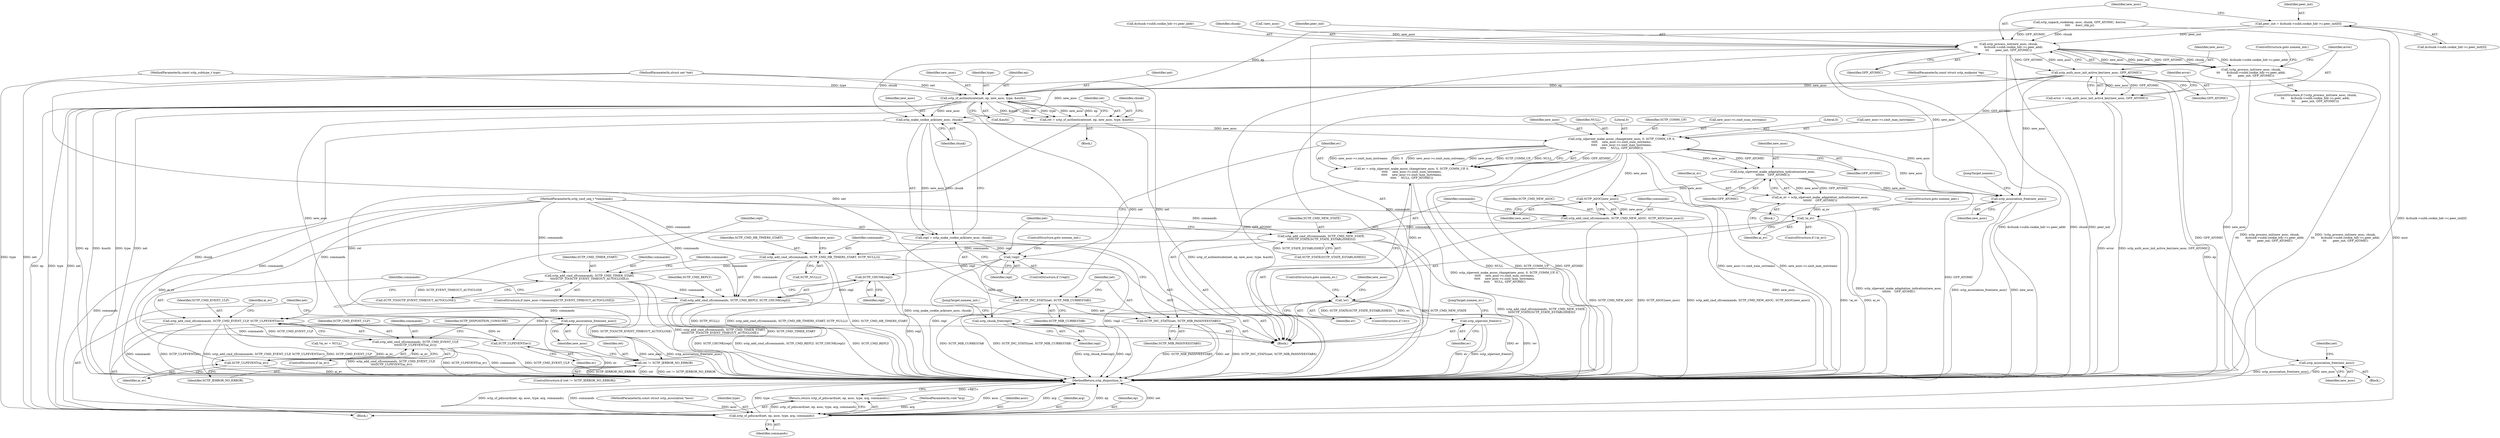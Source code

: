 digraph "0_linux_ec0223ec48a90cb605244b45f7c62de856403729@array" {
"1000285" [label="(Call,peer_init = &chunk->subh.cookie_hdr->c.peer_init[0])"];
"1000301" [label="(Call,sctp_process_init(new_asoc, chunk,\n\t\t\t       &chunk->subh.cookie_hdr->c.peer_addr,\n\t\t\t       peer_init, GFP_ATOMIC))"];
"1000300" [label="(Call,!sctp_process_init(new_asoc, chunk,\n\t\t\t       &chunk->subh.cookie_hdr->c.peer_addr,\n\t\t\t       peer_init, GFP_ATOMIC))"];
"1000319" [label="(Call,sctp_auth_asoc_init_active_key(new_asoc, GFP_ATOMIC))"];
"1000317" [label="(Call,error = sctp_auth_asoc_init_active_key(new_asoc, GFP_ATOMIC))"];
"1000351" [label="(Call,sctp_association_free(new_asoc))"];
"1000409" [label="(Call,sctp_sf_authenticate(net, ep, new_asoc, type, &auth))"];
"1000407" [label="(Call,ret = sctp_sf_authenticate(net, ep, new_asoc, type, &auth))"];
"1000421" [label="(Call,ret != SCTP_IERROR_NO_ERROR)"];
"1000425" [label="(Call,sctp_association_free(new_asoc))"];
"1000428" [label="(Call,sctp_sf_pdiscard(net, ep, asoc, type, arg, commands))"];
"1000427" [label="(Return,return sctp_sf_pdiscard(net, ep, asoc, type, arg, commands);)"];
"1000437" [label="(Call,sctp_make_cookie_ack(new_asoc, chunk))"];
"1000435" [label="(Call,repl = sctp_make_cookie_ack(new_asoc, chunk))"];
"1000441" [label="(Call,!repl)"];
"1000517" [label="(Call,SCTP_CHUNK(repl))"];
"1000514" [label="(Call,sctp_add_cmd_sf(commands, SCTP_CMD_REPLY, SCTP_CHUNK(repl)))"];
"1000519" [label="(Call,sctp_add_cmd_sf(commands, SCTP_CMD_EVENT_ULP, SCTP_ULPEVENT(ev)))"];
"1000526" [label="(Call,sctp_add_cmd_sf(commands, SCTP_CMD_EVENT_ULP,\n\t\t\t\tSCTP_ULPEVENT(ai_ev)))"];
"1000537" [label="(Call,sctp_chunk_free(repl))"];
"1000446" [label="(Call,sctp_ulpevent_make_assoc_change(new_asoc, 0, SCTP_COMM_UP, 0,\n\t\t\t\t\t     new_asoc->c.sinit_num_ostreams,\n\t\t\t\t\t     new_asoc->c.sinit_max_instreams,\n\t\t\t\t\t     NULL, GFP_ATOMIC))"];
"1000444" [label="(Call,ev = sctp_ulpevent_make_assoc_change(new_asoc, 0, SCTP_COMM_UP, 0,\n\t\t\t\t\t     new_asoc->c.sinit_num_ostreams,\n\t\t\t\t\t     new_asoc->c.sinit_max_instreams,\n\t\t\t\t\t     NULL, GFP_ATOMIC))"];
"1000464" [label="(Call,!ev)"];
"1000522" [label="(Call,SCTP_ULPEVENT(ev))"];
"1000534" [label="(Call,sctp_ulpevent_free(ev))"];
"1000476" [label="(Call,sctp_ulpevent_make_adaptation_indication(new_asoc,\n\t\t\t\t\t\t\t    GFP_ATOMIC))"];
"1000474" [label="(Call,ai_ev = sctp_ulpevent_make_adaptation_indication(new_asoc,\n\t\t\t\t\t\t\t    GFP_ATOMIC))"];
"1000480" [label="(Call,!ai_ev)"];
"1000529" [label="(Call,SCTP_ULPEVENT(ai_ev))"];
"1000486" [label="(Call,SCTP_ASOC(new_asoc))"];
"1000483" [label="(Call,sctp_add_cmd_sf(commands, SCTP_CMD_NEW_ASOC, SCTP_ASOC(new_asoc)))"];
"1000488" [label="(Call,sctp_add_cmd_sf(commands, SCTP_CMD_NEW_STATE,\n\t\t\tSCTP_STATE(SCTP_STATE_ESTABLISHED)))"];
"1000499" [label="(Call,sctp_add_cmd_sf(commands, SCTP_CMD_HB_TIMERS_START, SCTP_NULL()))"];
"1000509" [label="(Call,sctp_add_cmd_sf(commands, SCTP_CMD_TIMER_START,\n\t\t\t\tSCTP_TO(SCTP_EVENT_TIMEOUT_AUTOCLOSE)))"];
"1000540" [label="(Call,sctp_association_free(new_asoc))"];
"1000493" [label="(Call,SCTP_INC_STATS(net, SCTP_MIB_CURRESTAB))"];
"1000496" [label="(Call,SCTP_INC_STATS(net, SCTP_MIB_PASSIVEESTABS))"];
"1000408" [label="(Identifier,ret)"];
"1000498" [label="(Identifier,SCTP_MIB_PASSIVEESTABS)"];
"1000422" [label="(Identifier,ret)"];
"1000499" [label="(Call,sctp_add_cmd_sf(commands, SCTP_CMD_HB_TIMERS_START, SCTP_NULL()))"];
"1000520" [label="(Identifier,commands)"];
"1000444" [label="(Call,ev = sctp_ulpevent_make_assoc_change(new_asoc, 0, SCTP_COMM_UP, 0,\n\t\t\t\t\t     new_asoc->c.sinit_num_ostreams,\n\t\t\t\t\t     new_asoc->c.sinit_max_instreams,\n\t\t\t\t\t     NULL, GFP_ATOMIC))"];
"1000540" [label="(Call,sctp_association_free(new_asoc))"];
"1000450" [label="(Literal,0)"];
"1000434" [label="(Identifier,commands)"];
"1000479" [label="(ControlStructure,if (!ai_ev))"];
"1000241" [label="(Call,sctp_unpack_cookie(ep, asoc, chunk, GFP_ATOMIC, &error,\n\t\t\t\t      &err_chk_p))"];
"1000426" [label="(Identifier,new_asoc)"];
"1000319" [label="(Call,sctp_auth_asoc_init_active_key(new_asoc, GFP_ATOMIC))"];
"1000515" [label="(Identifier,commands)"];
"1000449" [label="(Identifier,SCTP_COMM_UP)"];
"1000439" [label="(Identifier,chunk)"];
"1000512" [label="(Call,SCTP_TO(SCTP_EVENT_TIMEOUT_AUTOCLOSE))"];
"1000476" [label="(Call,sctp_ulpevent_make_adaptation_indication(new_asoc,\n\t\t\t\t\t\t\t    GFP_ATOMIC))"];
"1000318" [label="(Identifier,error)"];
"1000488" [label="(Call,sctp_add_cmd_sf(commands, SCTP_CMD_NEW_STATE,\n\t\t\tSCTP_STATE(SCTP_STATE_ESTABLISHED)))"];
"1000462" [label="(Identifier,GFP_ATOMIC)"];
"1000451" [label="(Call,new_asoc->c.sinit_num_ostreams)"];
"1000517" [label="(Call,SCTP_CHUNK(repl))"];
"1000473" [label="(Block,)"];
"1000545" [label="(MethodReturn,sctp_disposition_t)"];
"1000511" [label="(Identifier,SCTP_CMD_TIMER_START)"];
"1000285" [label="(Call,peer_init = &chunk->subh.cookie_hdr->c.peer_init[0])"];
"1000496" [label="(Call,SCTP_INC_STATS(net, SCTP_MIB_PASSIVEESTABS))"];
"1000493" [label="(Call,SCTP_INC_STATS(net, SCTP_MIB_CURRESTAB))"];
"1000352" [label="(Identifier,new_asoc)"];
"1000464" [label="(Call,!ev)"];
"1000442" [label="(Identifier,repl)"];
"1000475" [label="(Identifier,ai_ev)"];
"1000137" [label="(Call,*ai_ev = NULL)"];
"1000510" [label="(Identifier,commands)"];
"1000302" [label="(Identifier,new_asoc)"];
"1000497" [label="(Identifier,net)"];
"1000299" [label="(ControlStructure,if (!sctp_process_init(new_asoc, chunk,\n\t\t\t       &chunk->subh.cookie_hdr->c.peer_addr,\n\t\t\t       peer_init, GFP_ATOMIC)))"];
"1000537" [label="(Call,sctp_chunk_free(repl))"];
"1000477" [label="(Identifier,new_asoc)"];
"1000448" [label="(Literal,0)"];
"1000514" [label="(Call,sctp_add_cmd_sf(commands, SCTP_CMD_REPLY, SCTP_CHUNK(repl)))"];
"1000542" [label="(JumpTarget,nomem:)"];
"1000506" [label="(Identifier,new_asoc)"];
"1000494" [label="(Identifier,net)"];
"1000438" [label="(Identifier,new_asoc)"];
"1000509" [label="(Call,sctp_add_cmd_sf(commands, SCTP_CMD_TIMER_START,\n\t\t\t\tSCTP_TO(SCTP_EVENT_TIMEOUT_AUTOCLOSE)))"];
"1000414" [label="(Call,&auth)"];
"1000436" [label="(Identifier,repl)"];
"1000127" [label="(Block,)"];
"1000407" [label="(Call,ret = sctp_sf_authenticate(net, ep, new_asoc, type, &auth))"];
"1000123" [label="(MethodParameterIn,const struct sctp_association *asoc)"];
"1000435" [label="(Call,repl = sctp_make_cookie_ack(new_asoc, chunk))"];
"1000525" [label="(Identifier,ai_ev)"];
"1000524" [label="(ControlStructure,if (ai_ev))"];
"1000489" [label="(Identifier,commands)"];
"1000501" [label="(Identifier,SCTP_CMD_HB_TIMERS_START)"];
"1000532" [label="(Identifier,SCTP_DISPOSITION_CONSUME)"];
"1000481" [label="(Identifier,ai_ev)"];
"1000490" [label="(Identifier,SCTP_CMD_NEW_STATE)"];
"1000432" [label="(Identifier,type)"];
"1000346" [label="(Block,)"];
"1000521" [label="(Identifier,SCTP_CMD_EVENT_ULP)"];
"1000409" [label="(Call,sctp_sf_authenticate(net, ep, new_asoc, type, &auth))"];
"1000320" [label="(Identifier,new_asoc)"];
"1000122" [label="(MethodParameterIn,const struct sctp_endpoint *ep)"];
"1000301" [label="(Call,sctp_process_init(new_asoc, chunk,\n\t\t\t       &chunk->subh.cookie_hdr->c.peer_addr,\n\t\t\t       peer_init, GFP_ATOMIC))"];
"1000418" [label="(Identifier,chunk)"];
"1000470" [label="(Identifier,new_asoc)"];
"1000487" [label="(Identifier,new_asoc)"];
"1000503" [label="(ControlStructure,if (new_asoc->timeouts[SCTP_EVENT_TIMEOUT_AUTOCLOSE]))"];
"1000425" [label="(Call,sctp_association_free(new_asoc))"];
"1000443" [label="(ControlStructure,goto nomem_init;)"];
"1000518" [label="(Identifier,repl)"];
"1000304" [label="(Call,&chunk->subh.cookie_hdr->c.peer_addr)"];
"1000536" [label="(JumpTarget,nomem_ev:)"];
"1000329" [label="(Block,)"];
"1000126" [label="(MethodParameterIn,sctp_cmd_seq_t *commands)"];
"1000420" [label="(ControlStructure,if (ret != SCTP_IERROR_NO_ERROR))"];
"1000456" [label="(Call,new_asoc->c.sinit_max_instreams)"];
"1000483" [label="(Call,sctp_add_cmd_sf(commands, SCTP_CMD_NEW_ASOC, SCTP_ASOC(new_asoc)))"];
"1000286" [label="(Identifier,peer_init)"];
"1000411" [label="(Identifier,ep)"];
"1000486" [label="(Call,SCTP_ASOC(new_asoc))"];
"1000427" [label="(Return,return sctp_sf_pdiscard(net, ep, asoc, type, arg, commands);)"];
"1000447" [label="(Identifier,new_asoc)"];
"1000421" [label="(Call,ret != SCTP_IERROR_NO_ERROR)"];
"1000519" [label="(Call,sctp_add_cmd_sf(commands, SCTP_CMD_EVENT_ULP, SCTP_ULPEVENT(ev)))"];
"1000485" [label="(Identifier,SCTP_CMD_NEW_ASOC)"];
"1000522" [label="(Call,SCTP_ULPEVENT(ev))"];
"1000502" [label="(Call,SCTP_NULL())"];
"1000538" [label="(Identifier,repl)"];
"1000482" [label="(ControlStructure,goto nomem_aiev;)"];
"1000516" [label="(Identifier,SCTP_CMD_REPLY)"];
"1000528" [label="(Identifier,SCTP_CMD_EVENT_ULP)"];
"1000530" [label="(Identifier,ai_ev)"];
"1000125" [label="(MethodParameterIn,void *arg)"];
"1000474" [label="(Call,ai_ev = sctp_ulpevent_make_adaptation_indication(new_asoc,\n\t\t\t\t\t\t\t    GFP_ATOMIC))"];
"1000429" [label="(Identifier,net)"];
"1000351" [label="(Call,sctp_association_free(new_asoc))"];
"1000437" [label="(Call,sctp_make_cookie_ack(new_asoc, chunk))"];
"1000529" [label="(Call,SCTP_ULPEVENT(ai_ev))"];
"1000431" [label="(Identifier,asoc)"];
"1000323" [label="(Identifier,error)"];
"1000480" [label="(Call,!ai_ev)"];
"1000446" [label="(Call,sctp_ulpevent_make_assoc_change(new_asoc, 0, SCTP_COMM_UP, 0,\n\t\t\t\t\t     new_asoc->c.sinit_num_ostreams,\n\t\t\t\t\t     new_asoc->c.sinit_max_instreams,\n\t\t\t\t\t     NULL, GFP_ATOMIC))"];
"1000410" [label="(Identifier,net)"];
"1000303" [label="(Identifier,chunk)"];
"1000539" [label="(JumpTarget,nomem_init:)"];
"1000461" [label="(Identifier,NULL)"];
"1000445" [label="(Identifier,ev)"];
"1000317" [label="(Call,error = sctp_auth_asoc_init_active_key(new_asoc, GFP_ATOMIC))"];
"1000463" [label="(ControlStructure,if (!ev))"];
"1000124" [label="(MethodParameterIn,const sctp_subtype_t type)"];
"1000484" [label="(Identifier,commands)"];
"1000466" [label="(ControlStructure,goto nomem_ev;)"];
"1000500" [label="(Identifier,commands)"];
"1000412" [label="(Identifier,new_asoc)"];
"1000526" [label="(Call,sctp_add_cmd_sf(commands, SCTP_CMD_EVENT_ULP,\n\t\t\t\tSCTP_ULPEVENT(ai_ev)))"];
"1000433" [label="(Identifier,arg)"];
"1000535" [label="(Identifier,ev)"];
"1000441" [label="(Call,!repl)"];
"1000534" [label="(Call,sctp_ulpevent_free(ev))"];
"1000121" [label="(MethodParameterIn,struct net *net)"];
"1000287" [label="(Call,&chunk->subh.cookie_hdr->c.peer_init[0])"];
"1000541" [label="(Identifier,new_asoc)"];
"1000495" [label="(Identifier,SCTP_MIB_CURRESTAB)"];
"1000527" [label="(Identifier,commands)"];
"1000423" [label="(Identifier,SCTP_IERROR_NO_ERROR)"];
"1000355" [label="(Identifier,net)"];
"1000315" [label="(Identifier,GFP_ATOMIC)"];
"1000523" [label="(Identifier,ev)"];
"1000478" [label="(Identifier,GFP_ATOMIC)"];
"1000300" [label="(Call,!sctp_process_init(new_asoc, chunk,\n\t\t\t       &chunk->subh.cookie_hdr->c.peer_addr,\n\t\t\t       peer_init, GFP_ATOMIC))"];
"1000316" [label="(ControlStructure,goto nomem_init;)"];
"1000491" [label="(Call,SCTP_STATE(SCTP_STATE_ESTABLISHED))"];
"1000440" [label="(ControlStructure,if (!repl))"];
"1000424" [label="(Block,)"];
"1000251" [label="(Call,!new_asoc)"];
"1000428" [label="(Call,sctp_sf_pdiscard(net, ep, asoc, type, arg, commands))"];
"1000314" [label="(Identifier,peer_init)"];
"1000413" [label="(Identifier,type)"];
"1000321" [label="(Identifier,GFP_ATOMIC)"];
"1000465" [label="(Identifier,ev)"];
"1000430" [label="(Identifier,ep)"];
"1000285" -> "1000127"  [label="AST: "];
"1000285" -> "1000287"  [label="CFG: "];
"1000286" -> "1000285"  [label="AST: "];
"1000287" -> "1000285"  [label="AST: "];
"1000302" -> "1000285"  [label="CFG: "];
"1000285" -> "1000545"  [label="DDG: &chunk->subh.cookie_hdr->c.peer_init[0]"];
"1000285" -> "1000301"  [label="DDG: peer_init"];
"1000301" -> "1000300"  [label="AST: "];
"1000301" -> "1000315"  [label="CFG: "];
"1000302" -> "1000301"  [label="AST: "];
"1000303" -> "1000301"  [label="AST: "];
"1000304" -> "1000301"  [label="AST: "];
"1000314" -> "1000301"  [label="AST: "];
"1000315" -> "1000301"  [label="AST: "];
"1000300" -> "1000301"  [label="CFG: "];
"1000301" -> "1000545"  [label="DDG: GFP_ATOMIC"];
"1000301" -> "1000545"  [label="DDG: &chunk->subh.cookie_hdr->c.peer_addr"];
"1000301" -> "1000545"  [label="DDG: chunk"];
"1000301" -> "1000545"  [label="DDG: peer_init"];
"1000301" -> "1000300"  [label="DDG: new_asoc"];
"1000301" -> "1000300"  [label="DDG: peer_init"];
"1000301" -> "1000300"  [label="DDG: GFP_ATOMIC"];
"1000301" -> "1000300"  [label="DDG: chunk"];
"1000301" -> "1000300"  [label="DDG: &chunk->subh.cookie_hdr->c.peer_addr"];
"1000251" -> "1000301"  [label="DDG: new_asoc"];
"1000241" -> "1000301"  [label="DDG: chunk"];
"1000241" -> "1000301"  [label="DDG: GFP_ATOMIC"];
"1000301" -> "1000319"  [label="DDG: new_asoc"];
"1000301" -> "1000319"  [label="DDG: GFP_ATOMIC"];
"1000301" -> "1000437"  [label="DDG: chunk"];
"1000301" -> "1000540"  [label="DDG: new_asoc"];
"1000300" -> "1000299"  [label="AST: "];
"1000316" -> "1000300"  [label="CFG: "];
"1000318" -> "1000300"  [label="CFG: "];
"1000300" -> "1000545"  [label="DDG: sctp_process_init(new_asoc, chunk,\n\t\t\t       &chunk->subh.cookie_hdr->c.peer_addr,\n\t\t\t       peer_init, GFP_ATOMIC)"];
"1000300" -> "1000545"  [label="DDG: !sctp_process_init(new_asoc, chunk,\n\t\t\t       &chunk->subh.cookie_hdr->c.peer_addr,\n\t\t\t       peer_init, GFP_ATOMIC)"];
"1000319" -> "1000317"  [label="AST: "];
"1000319" -> "1000321"  [label="CFG: "];
"1000320" -> "1000319"  [label="AST: "];
"1000321" -> "1000319"  [label="AST: "];
"1000317" -> "1000319"  [label="CFG: "];
"1000319" -> "1000545"  [label="DDG: GFP_ATOMIC"];
"1000319" -> "1000317"  [label="DDG: new_asoc"];
"1000319" -> "1000317"  [label="DDG: GFP_ATOMIC"];
"1000319" -> "1000351"  [label="DDG: new_asoc"];
"1000319" -> "1000409"  [label="DDG: new_asoc"];
"1000319" -> "1000437"  [label="DDG: new_asoc"];
"1000319" -> "1000446"  [label="DDG: GFP_ATOMIC"];
"1000319" -> "1000540"  [label="DDG: new_asoc"];
"1000317" -> "1000127"  [label="AST: "];
"1000318" -> "1000317"  [label="AST: "];
"1000323" -> "1000317"  [label="CFG: "];
"1000317" -> "1000545"  [label="DDG: error"];
"1000317" -> "1000545"  [label="DDG: sctp_auth_asoc_init_active_key(new_asoc, GFP_ATOMIC)"];
"1000351" -> "1000346"  [label="AST: "];
"1000351" -> "1000352"  [label="CFG: "];
"1000352" -> "1000351"  [label="AST: "];
"1000355" -> "1000351"  [label="CFG: "];
"1000351" -> "1000545"  [label="DDG: sctp_association_free(new_asoc)"];
"1000351" -> "1000545"  [label="DDG: new_asoc"];
"1000409" -> "1000407"  [label="AST: "];
"1000409" -> "1000414"  [label="CFG: "];
"1000410" -> "1000409"  [label="AST: "];
"1000411" -> "1000409"  [label="AST: "];
"1000412" -> "1000409"  [label="AST: "];
"1000413" -> "1000409"  [label="AST: "];
"1000414" -> "1000409"  [label="AST: "];
"1000407" -> "1000409"  [label="CFG: "];
"1000409" -> "1000545"  [label="DDG: ep"];
"1000409" -> "1000545"  [label="DDG: &auth"];
"1000409" -> "1000545"  [label="DDG: type"];
"1000409" -> "1000545"  [label="DDG: net"];
"1000409" -> "1000407"  [label="DDG: &auth"];
"1000409" -> "1000407"  [label="DDG: net"];
"1000409" -> "1000407"  [label="DDG: type"];
"1000409" -> "1000407"  [label="DDG: new_asoc"];
"1000409" -> "1000407"  [label="DDG: ep"];
"1000121" -> "1000409"  [label="DDG: net"];
"1000241" -> "1000409"  [label="DDG: ep"];
"1000122" -> "1000409"  [label="DDG: ep"];
"1000124" -> "1000409"  [label="DDG: type"];
"1000409" -> "1000425"  [label="DDG: new_asoc"];
"1000409" -> "1000428"  [label="DDG: net"];
"1000409" -> "1000428"  [label="DDG: ep"];
"1000409" -> "1000428"  [label="DDG: type"];
"1000409" -> "1000437"  [label="DDG: new_asoc"];
"1000409" -> "1000493"  [label="DDG: net"];
"1000407" -> "1000329"  [label="AST: "];
"1000408" -> "1000407"  [label="AST: "];
"1000418" -> "1000407"  [label="CFG: "];
"1000407" -> "1000545"  [label="DDG: sctp_sf_authenticate(net, ep, new_asoc, type, &auth)"];
"1000407" -> "1000421"  [label="DDG: ret"];
"1000421" -> "1000420"  [label="AST: "];
"1000421" -> "1000423"  [label="CFG: "];
"1000422" -> "1000421"  [label="AST: "];
"1000423" -> "1000421"  [label="AST: "];
"1000426" -> "1000421"  [label="CFG: "];
"1000436" -> "1000421"  [label="CFG: "];
"1000421" -> "1000545"  [label="DDG: SCTP_IERROR_NO_ERROR"];
"1000421" -> "1000545"  [label="DDG: ret"];
"1000421" -> "1000545"  [label="DDG: ret != SCTP_IERROR_NO_ERROR"];
"1000425" -> "1000424"  [label="AST: "];
"1000425" -> "1000426"  [label="CFG: "];
"1000426" -> "1000425"  [label="AST: "];
"1000429" -> "1000425"  [label="CFG: "];
"1000425" -> "1000545"  [label="DDG: new_asoc"];
"1000425" -> "1000545"  [label="DDG: sctp_association_free(new_asoc)"];
"1000428" -> "1000427"  [label="AST: "];
"1000428" -> "1000434"  [label="CFG: "];
"1000429" -> "1000428"  [label="AST: "];
"1000430" -> "1000428"  [label="AST: "];
"1000431" -> "1000428"  [label="AST: "];
"1000432" -> "1000428"  [label="AST: "];
"1000433" -> "1000428"  [label="AST: "];
"1000434" -> "1000428"  [label="AST: "];
"1000427" -> "1000428"  [label="CFG: "];
"1000428" -> "1000545"  [label="DDG: sctp_sf_pdiscard(net, ep, asoc, type, arg, commands)"];
"1000428" -> "1000545"  [label="DDG: commands"];
"1000428" -> "1000545"  [label="DDG: type"];
"1000428" -> "1000545"  [label="DDG: asoc"];
"1000428" -> "1000545"  [label="DDG: arg"];
"1000428" -> "1000545"  [label="DDG: ep"];
"1000428" -> "1000545"  [label="DDG: net"];
"1000428" -> "1000427"  [label="DDG: sctp_sf_pdiscard(net, ep, asoc, type, arg, commands)"];
"1000121" -> "1000428"  [label="DDG: net"];
"1000122" -> "1000428"  [label="DDG: ep"];
"1000241" -> "1000428"  [label="DDG: asoc"];
"1000123" -> "1000428"  [label="DDG: asoc"];
"1000124" -> "1000428"  [label="DDG: type"];
"1000125" -> "1000428"  [label="DDG: arg"];
"1000126" -> "1000428"  [label="DDG: commands"];
"1000427" -> "1000424"  [label="AST: "];
"1000545" -> "1000427"  [label="CFG: "];
"1000427" -> "1000545"  [label="DDG: <RET>"];
"1000437" -> "1000435"  [label="AST: "];
"1000437" -> "1000439"  [label="CFG: "];
"1000438" -> "1000437"  [label="AST: "];
"1000439" -> "1000437"  [label="AST: "];
"1000435" -> "1000437"  [label="CFG: "];
"1000437" -> "1000545"  [label="DDG: chunk"];
"1000437" -> "1000435"  [label="DDG: new_asoc"];
"1000437" -> "1000435"  [label="DDG: chunk"];
"1000437" -> "1000446"  [label="DDG: new_asoc"];
"1000437" -> "1000540"  [label="DDG: new_asoc"];
"1000435" -> "1000127"  [label="AST: "];
"1000436" -> "1000435"  [label="AST: "];
"1000442" -> "1000435"  [label="CFG: "];
"1000435" -> "1000545"  [label="DDG: sctp_make_cookie_ack(new_asoc, chunk)"];
"1000435" -> "1000441"  [label="DDG: repl"];
"1000441" -> "1000440"  [label="AST: "];
"1000441" -> "1000442"  [label="CFG: "];
"1000442" -> "1000441"  [label="AST: "];
"1000443" -> "1000441"  [label="CFG: "];
"1000445" -> "1000441"  [label="CFG: "];
"1000441" -> "1000545"  [label="DDG: repl"];
"1000441" -> "1000545"  [label="DDG: !repl"];
"1000441" -> "1000517"  [label="DDG: repl"];
"1000441" -> "1000537"  [label="DDG: repl"];
"1000517" -> "1000514"  [label="AST: "];
"1000517" -> "1000518"  [label="CFG: "];
"1000518" -> "1000517"  [label="AST: "];
"1000514" -> "1000517"  [label="CFG: "];
"1000517" -> "1000545"  [label="DDG: repl"];
"1000517" -> "1000514"  [label="DDG: repl"];
"1000514" -> "1000127"  [label="AST: "];
"1000515" -> "1000514"  [label="AST: "];
"1000516" -> "1000514"  [label="AST: "];
"1000520" -> "1000514"  [label="CFG: "];
"1000514" -> "1000545"  [label="DDG: sctp_add_cmd_sf(commands, SCTP_CMD_REPLY, SCTP_CHUNK(repl))"];
"1000514" -> "1000545"  [label="DDG: SCTP_CMD_REPLY"];
"1000514" -> "1000545"  [label="DDG: SCTP_CHUNK(repl)"];
"1000499" -> "1000514"  [label="DDG: commands"];
"1000509" -> "1000514"  [label="DDG: commands"];
"1000126" -> "1000514"  [label="DDG: commands"];
"1000514" -> "1000519"  [label="DDG: commands"];
"1000519" -> "1000127"  [label="AST: "];
"1000519" -> "1000522"  [label="CFG: "];
"1000520" -> "1000519"  [label="AST: "];
"1000521" -> "1000519"  [label="AST: "];
"1000522" -> "1000519"  [label="AST: "];
"1000525" -> "1000519"  [label="CFG: "];
"1000519" -> "1000545"  [label="DDG: commands"];
"1000519" -> "1000545"  [label="DDG: SCTP_ULPEVENT(ev)"];
"1000519" -> "1000545"  [label="DDG: sctp_add_cmd_sf(commands, SCTP_CMD_EVENT_ULP, SCTP_ULPEVENT(ev))"];
"1000519" -> "1000545"  [label="DDG: SCTP_CMD_EVENT_ULP"];
"1000126" -> "1000519"  [label="DDG: commands"];
"1000522" -> "1000519"  [label="DDG: ev"];
"1000519" -> "1000526"  [label="DDG: commands"];
"1000519" -> "1000526"  [label="DDG: SCTP_CMD_EVENT_ULP"];
"1000526" -> "1000524"  [label="AST: "];
"1000526" -> "1000529"  [label="CFG: "];
"1000527" -> "1000526"  [label="AST: "];
"1000528" -> "1000526"  [label="AST: "];
"1000529" -> "1000526"  [label="AST: "];
"1000532" -> "1000526"  [label="CFG: "];
"1000526" -> "1000545"  [label="DDG: SCTP_CMD_EVENT_ULP"];
"1000526" -> "1000545"  [label="DDG: sctp_add_cmd_sf(commands, SCTP_CMD_EVENT_ULP,\n\t\t\t\tSCTP_ULPEVENT(ai_ev))"];
"1000526" -> "1000545"  [label="DDG: SCTP_ULPEVENT(ai_ev)"];
"1000526" -> "1000545"  [label="DDG: commands"];
"1000126" -> "1000526"  [label="DDG: commands"];
"1000529" -> "1000526"  [label="DDG: ai_ev"];
"1000537" -> "1000127"  [label="AST: "];
"1000537" -> "1000538"  [label="CFG: "];
"1000538" -> "1000537"  [label="AST: "];
"1000539" -> "1000537"  [label="CFG: "];
"1000537" -> "1000545"  [label="DDG: repl"];
"1000537" -> "1000545"  [label="DDG: sctp_chunk_free(repl)"];
"1000446" -> "1000444"  [label="AST: "];
"1000446" -> "1000462"  [label="CFG: "];
"1000447" -> "1000446"  [label="AST: "];
"1000448" -> "1000446"  [label="AST: "];
"1000449" -> "1000446"  [label="AST: "];
"1000450" -> "1000446"  [label="AST: "];
"1000451" -> "1000446"  [label="AST: "];
"1000456" -> "1000446"  [label="AST: "];
"1000461" -> "1000446"  [label="AST: "];
"1000462" -> "1000446"  [label="AST: "];
"1000444" -> "1000446"  [label="CFG: "];
"1000446" -> "1000545"  [label="DDG: NULL"];
"1000446" -> "1000545"  [label="DDG: SCTP_COMM_UP"];
"1000446" -> "1000545"  [label="DDG: GFP_ATOMIC"];
"1000446" -> "1000545"  [label="DDG: new_asoc->c.sinit_num_ostreams"];
"1000446" -> "1000545"  [label="DDG: new_asoc->c.sinit_max_instreams"];
"1000446" -> "1000444"  [label="DDG: GFP_ATOMIC"];
"1000446" -> "1000444"  [label="DDG: new_asoc->c.sinit_max_instreams"];
"1000446" -> "1000444"  [label="DDG: 0"];
"1000446" -> "1000444"  [label="DDG: new_asoc->c.sinit_num_ostreams"];
"1000446" -> "1000444"  [label="DDG: new_asoc"];
"1000446" -> "1000444"  [label="DDG: SCTP_COMM_UP"];
"1000446" -> "1000444"  [label="DDG: NULL"];
"1000446" -> "1000476"  [label="DDG: new_asoc"];
"1000446" -> "1000476"  [label="DDG: GFP_ATOMIC"];
"1000446" -> "1000486"  [label="DDG: new_asoc"];
"1000446" -> "1000540"  [label="DDG: new_asoc"];
"1000444" -> "1000127"  [label="AST: "];
"1000445" -> "1000444"  [label="AST: "];
"1000465" -> "1000444"  [label="CFG: "];
"1000444" -> "1000545"  [label="DDG: sctp_ulpevent_make_assoc_change(new_asoc, 0, SCTP_COMM_UP, 0,\n\t\t\t\t\t     new_asoc->c.sinit_num_ostreams,\n\t\t\t\t\t     new_asoc->c.sinit_max_instreams,\n\t\t\t\t\t     NULL, GFP_ATOMIC)"];
"1000444" -> "1000464"  [label="DDG: ev"];
"1000464" -> "1000463"  [label="AST: "];
"1000464" -> "1000465"  [label="CFG: "];
"1000465" -> "1000464"  [label="AST: "];
"1000466" -> "1000464"  [label="CFG: "];
"1000470" -> "1000464"  [label="CFG: "];
"1000464" -> "1000545"  [label="DDG: ev"];
"1000464" -> "1000545"  [label="DDG: !ev"];
"1000464" -> "1000522"  [label="DDG: ev"];
"1000464" -> "1000534"  [label="DDG: ev"];
"1000522" -> "1000523"  [label="CFG: "];
"1000523" -> "1000522"  [label="AST: "];
"1000522" -> "1000545"  [label="DDG: ev"];
"1000534" -> "1000127"  [label="AST: "];
"1000534" -> "1000535"  [label="CFG: "];
"1000535" -> "1000534"  [label="AST: "];
"1000536" -> "1000534"  [label="CFG: "];
"1000534" -> "1000545"  [label="DDG: sctp_ulpevent_free(ev)"];
"1000534" -> "1000545"  [label="DDG: ev"];
"1000476" -> "1000474"  [label="AST: "];
"1000476" -> "1000478"  [label="CFG: "];
"1000477" -> "1000476"  [label="AST: "];
"1000478" -> "1000476"  [label="AST: "];
"1000474" -> "1000476"  [label="CFG: "];
"1000476" -> "1000545"  [label="DDG: GFP_ATOMIC"];
"1000476" -> "1000474"  [label="DDG: new_asoc"];
"1000476" -> "1000474"  [label="DDG: GFP_ATOMIC"];
"1000476" -> "1000486"  [label="DDG: new_asoc"];
"1000476" -> "1000540"  [label="DDG: new_asoc"];
"1000474" -> "1000473"  [label="AST: "];
"1000475" -> "1000474"  [label="AST: "];
"1000481" -> "1000474"  [label="CFG: "];
"1000474" -> "1000545"  [label="DDG: sctp_ulpevent_make_adaptation_indication(new_asoc,\n\t\t\t\t\t\t\t    GFP_ATOMIC)"];
"1000474" -> "1000480"  [label="DDG: ai_ev"];
"1000480" -> "1000479"  [label="AST: "];
"1000480" -> "1000481"  [label="CFG: "];
"1000481" -> "1000480"  [label="AST: "];
"1000482" -> "1000480"  [label="CFG: "];
"1000484" -> "1000480"  [label="CFG: "];
"1000480" -> "1000545"  [label="DDG: !ai_ev"];
"1000480" -> "1000545"  [label="DDG: ai_ev"];
"1000480" -> "1000529"  [label="DDG: ai_ev"];
"1000529" -> "1000530"  [label="CFG: "];
"1000530" -> "1000529"  [label="AST: "];
"1000529" -> "1000545"  [label="DDG: ai_ev"];
"1000137" -> "1000529"  [label="DDG: ai_ev"];
"1000486" -> "1000483"  [label="AST: "];
"1000486" -> "1000487"  [label="CFG: "];
"1000487" -> "1000486"  [label="AST: "];
"1000483" -> "1000486"  [label="CFG: "];
"1000486" -> "1000545"  [label="DDG: new_asoc"];
"1000486" -> "1000483"  [label="DDG: new_asoc"];
"1000483" -> "1000127"  [label="AST: "];
"1000484" -> "1000483"  [label="AST: "];
"1000485" -> "1000483"  [label="AST: "];
"1000489" -> "1000483"  [label="CFG: "];
"1000483" -> "1000545"  [label="DDG: SCTP_ASOC(new_asoc)"];
"1000483" -> "1000545"  [label="DDG: sctp_add_cmd_sf(commands, SCTP_CMD_NEW_ASOC, SCTP_ASOC(new_asoc))"];
"1000483" -> "1000545"  [label="DDG: SCTP_CMD_NEW_ASOC"];
"1000126" -> "1000483"  [label="DDG: commands"];
"1000483" -> "1000488"  [label="DDG: commands"];
"1000488" -> "1000127"  [label="AST: "];
"1000488" -> "1000491"  [label="CFG: "];
"1000489" -> "1000488"  [label="AST: "];
"1000490" -> "1000488"  [label="AST: "];
"1000491" -> "1000488"  [label="AST: "];
"1000494" -> "1000488"  [label="CFG: "];
"1000488" -> "1000545"  [label="DDG: sctp_add_cmd_sf(commands, SCTP_CMD_NEW_STATE,\n\t\t\tSCTP_STATE(SCTP_STATE_ESTABLISHED))"];
"1000488" -> "1000545"  [label="DDG: SCTP_STATE(SCTP_STATE_ESTABLISHED)"];
"1000488" -> "1000545"  [label="DDG: SCTP_CMD_NEW_STATE"];
"1000126" -> "1000488"  [label="DDG: commands"];
"1000491" -> "1000488"  [label="DDG: SCTP_STATE_ESTABLISHED"];
"1000488" -> "1000499"  [label="DDG: commands"];
"1000499" -> "1000127"  [label="AST: "];
"1000499" -> "1000502"  [label="CFG: "];
"1000500" -> "1000499"  [label="AST: "];
"1000501" -> "1000499"  [label="AST: "];
"1000502" -> "1000499"  [label="AST: "];
"1000506" -> "1000499"  [label="CFG: "];
"1000499" -> "1000545"  [label="DDG: SCTP_NULL()"];
"1000499" -> "1000545"  [label="DDG: sctp_add_cmd_sf(commands, SCTP_CMD_HB_TIMERS_START, SCTP_NULL())"];
"1000499" -> "1000545"  [label="DDG: SCTP_CMD_HB_TIMERS_START"];
"1000126" -> "1000499"  [label="DDG: commands"];
"1000499" -> "1000509"  [label="DDG: commands"];
"1000509" -> "1000503"  [label="AST: "];
"1000509" -> "1000512"  [label="CFG: "];
"1000510" -> "1000509"  [label="AST: "];
"1000511" -> "1000509"  [label="AST: "];
"1000512" -> "1000509"  [label="AST: "];
"1000515" -> "1000509"  [label="CFG: "];
"1000509" -> "1000545"  [label="DDG: sctp_add_cmd_sf(commands, SCTP_CMD_TIMER_START,\n\t\t\t\tSCTP_TO(SCTP_EVENT_TIMEOUT_AUTOCLOSE))"];
"1000509" -> "1000545"  [label="DDG: SCTP_CMD_TIMER_START"];
"1000509" -> "1000545"  [label="DDG: SCTP_TO(SCTP_EVENT_TIMEOUT_AUTOCLOSE)"];
"1000126" -> "1000509"  [label="DDG: commands"];
"1000512" -> "1000509"  [label="DDG: SCTP_EVENT_TIMEOUT_AUTOCLOSE"];
"1000540" -> "1000127"  [label="AST: "];
"1000540" -> "1000541"  [label="CFG: "];
"1000541" -> "1000540"  [label="AST: "];
"1000542" -> "1000540"  [label="CFG: "];
"1000540" -> "1000545"  [label="DDG: sctp_association_free(new_asoc)"];
"1000540" -> "1000545"  [label="DDG: new_asoc"];
"1000493" -> "1000127"  [label="AST: "];
"1000493" -> "1000495"  [label="CFG: "];
"1000494" -> "1000493"  [label="AST: "];
"1000495" -> "1000493"  [label="AST: "];
"1000497" -> "1000493"  [label="CFG: "];
"1000493" -> "1000545"  [label="DDG: SCTP_INC_STATS(net, SCTP_MIB_CURRESTAB)"];
"1000493" -> "1000545"  [label="DDG: SCTP_MIB_CURRESTAB"];
"1000121" -> "1000493"  [label="DDG: net"];
"1000493" -> "1000496"  [label="DDG: net"];
"1000496" -> "1000127"  [label="AST: "];
"1000496" -> "1000498"  [label="CFG: "];
"1000497" -> "1000496"  [label="AST: "];
"1000498" -> "1000496"  [label="AST: "];
"1000500" -> "1000496"  [label="CFG: "];
"1000496" -> "1000545"  [label="DDG: SCTP_INC_STATS(net, SCTP_MIB_PASSIVEESTABS)"];
"1000496" -> "1000545"  [label="DDG: SCTP_MIB_PASSIVEESTABS"];
"1000496" -> "1000545"  [label="DDG: net"];
"1000121" -> "1000496"  [label="DDG: net"];
}
